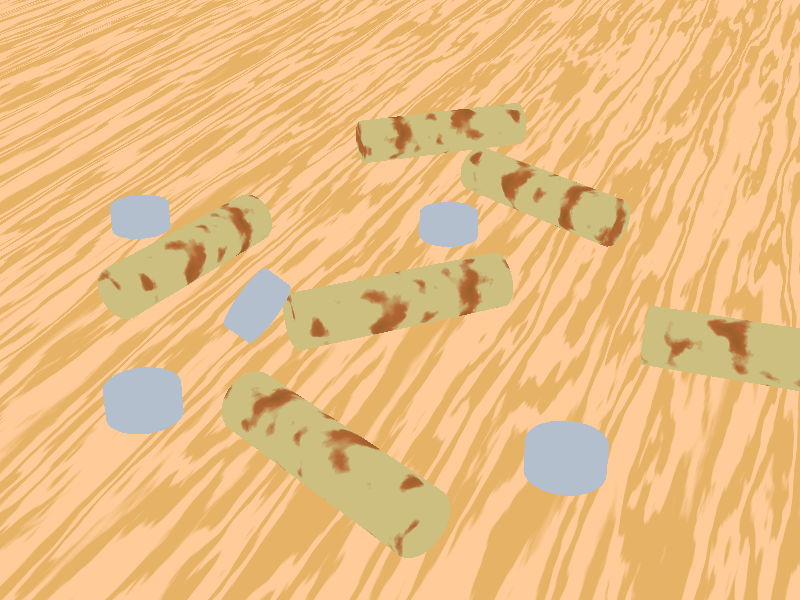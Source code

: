 camera { location <0, 5, -10> look_at 0 angle 35 }
light_source
{ <100, 200, -150>/50, 1
  fade_distance 5 fade_power 2
  area_light x*3, y*3, 12, 12 circular orient adaptive 0
}
light_source
{ <-400, 150, -50>/50, <1,.8,.4>
  fade_distance 6 fade_power 2
  area_light x*3, y*3, 12, 12 circular orient adaptive 0
}
light_source
{ <150, 200, 400>/50, <.3,.8,1>
  fade_distance 5 fade_power 2
  area_light x*3, y*3, 12, 12 circular orient adaptive 0
}

#declare PlankNormal =
  normal
  { gradient x 2 slope_map { [0 <0,1>][.05 <1,0>][.95 <1,0>][1 <0,-1>] }
    scale 2
  };

plane
{ y, -.25
  //pigment { rgb <.7,.95,1> }
  pigment
  { wood color_map
    { [.4 rgb <.9, .7, .4>]
      [.6 rgb <1, .8, .6>]
    }
    turbulence .5
    scale <1, 1, 10>*.5
    rotate y*20
  }
  normal
  { average normal_map
    { [1 PlankNormal]
      [1 wood .5 slope_map { [0 <0,0>][.5 <.5,1>][1 <1,0>] }
         turbulence .5 scale <1, 1, 10>*.5]
    }
    rotate y*20
  }
  finish { specular 1 roughness .02 reflection .2 }
}

#declare Metal =
  pigment
  { bozo color_map
    { [0 rgb <.8, .75, .5>]
      [.6 rgb <.8, .75, .5>]
      [.7 rgb <.7, .4, .2>]
      [1 rgb <.5, .35, .15>]
    }
    turbulence .4
    scale .2
  }

#declare Cyl1 =
  cylinder
  { -x, x, .25
    pigment { Metal }
    finish { specular .5 reflection { .3, .6 } }
    normal
    { gradient x .1
      slope_map
      { [0 <1, 0>][.5 <0, -1>][.5 <0, 1>][1 <1, 0>]
      }
      scale <.1, 0, 0>
    }
  };

#declare Cyl2 =
  cylinder
  { -y*.25, 0, .3
    pigment { rgb <.7, .75, .8> }
    finish { specular .5 reflection { .3, .6 } }
    normal
    { radial .2
      slope_map
      { [0 <1, 0>][.5 <0, -1>][.5 <0, 1>][1 <1, 0>]
      }
      frequency 20
    }
  };

object { Cyl1 rotate y*-25 }
object { Cyl1 rotate x*20+y*-60 translate <-2, 0, 1> }
object { Cyl1 rotate x*50+y*50 translate <1.5, 0, 2.5> }
object { Cyl1 rotate x*80+y*-130 translate <-.5, 0, -2.5> }
object { Cyl1 rotate x*130+y*160 translate <.5, 0, 4.5> }
object { Cyl1 rotate x*200+y*20 translate <3, 0, -1> }

object { Cyl2 translate <1.2, 0, -2.3> }
object { Cyl2 rotate y*35 translate <-2, 0, -1.5> }
object { Cyl2 rotate y*105 translate <.5, 0, 2> }
object { Cyl2 rotate y*5 translate <-2.7, 0, 2.2> }
object { Cyl2 translate x*.3 rotate z*50 translate <-1.5, 0, -.4> }
